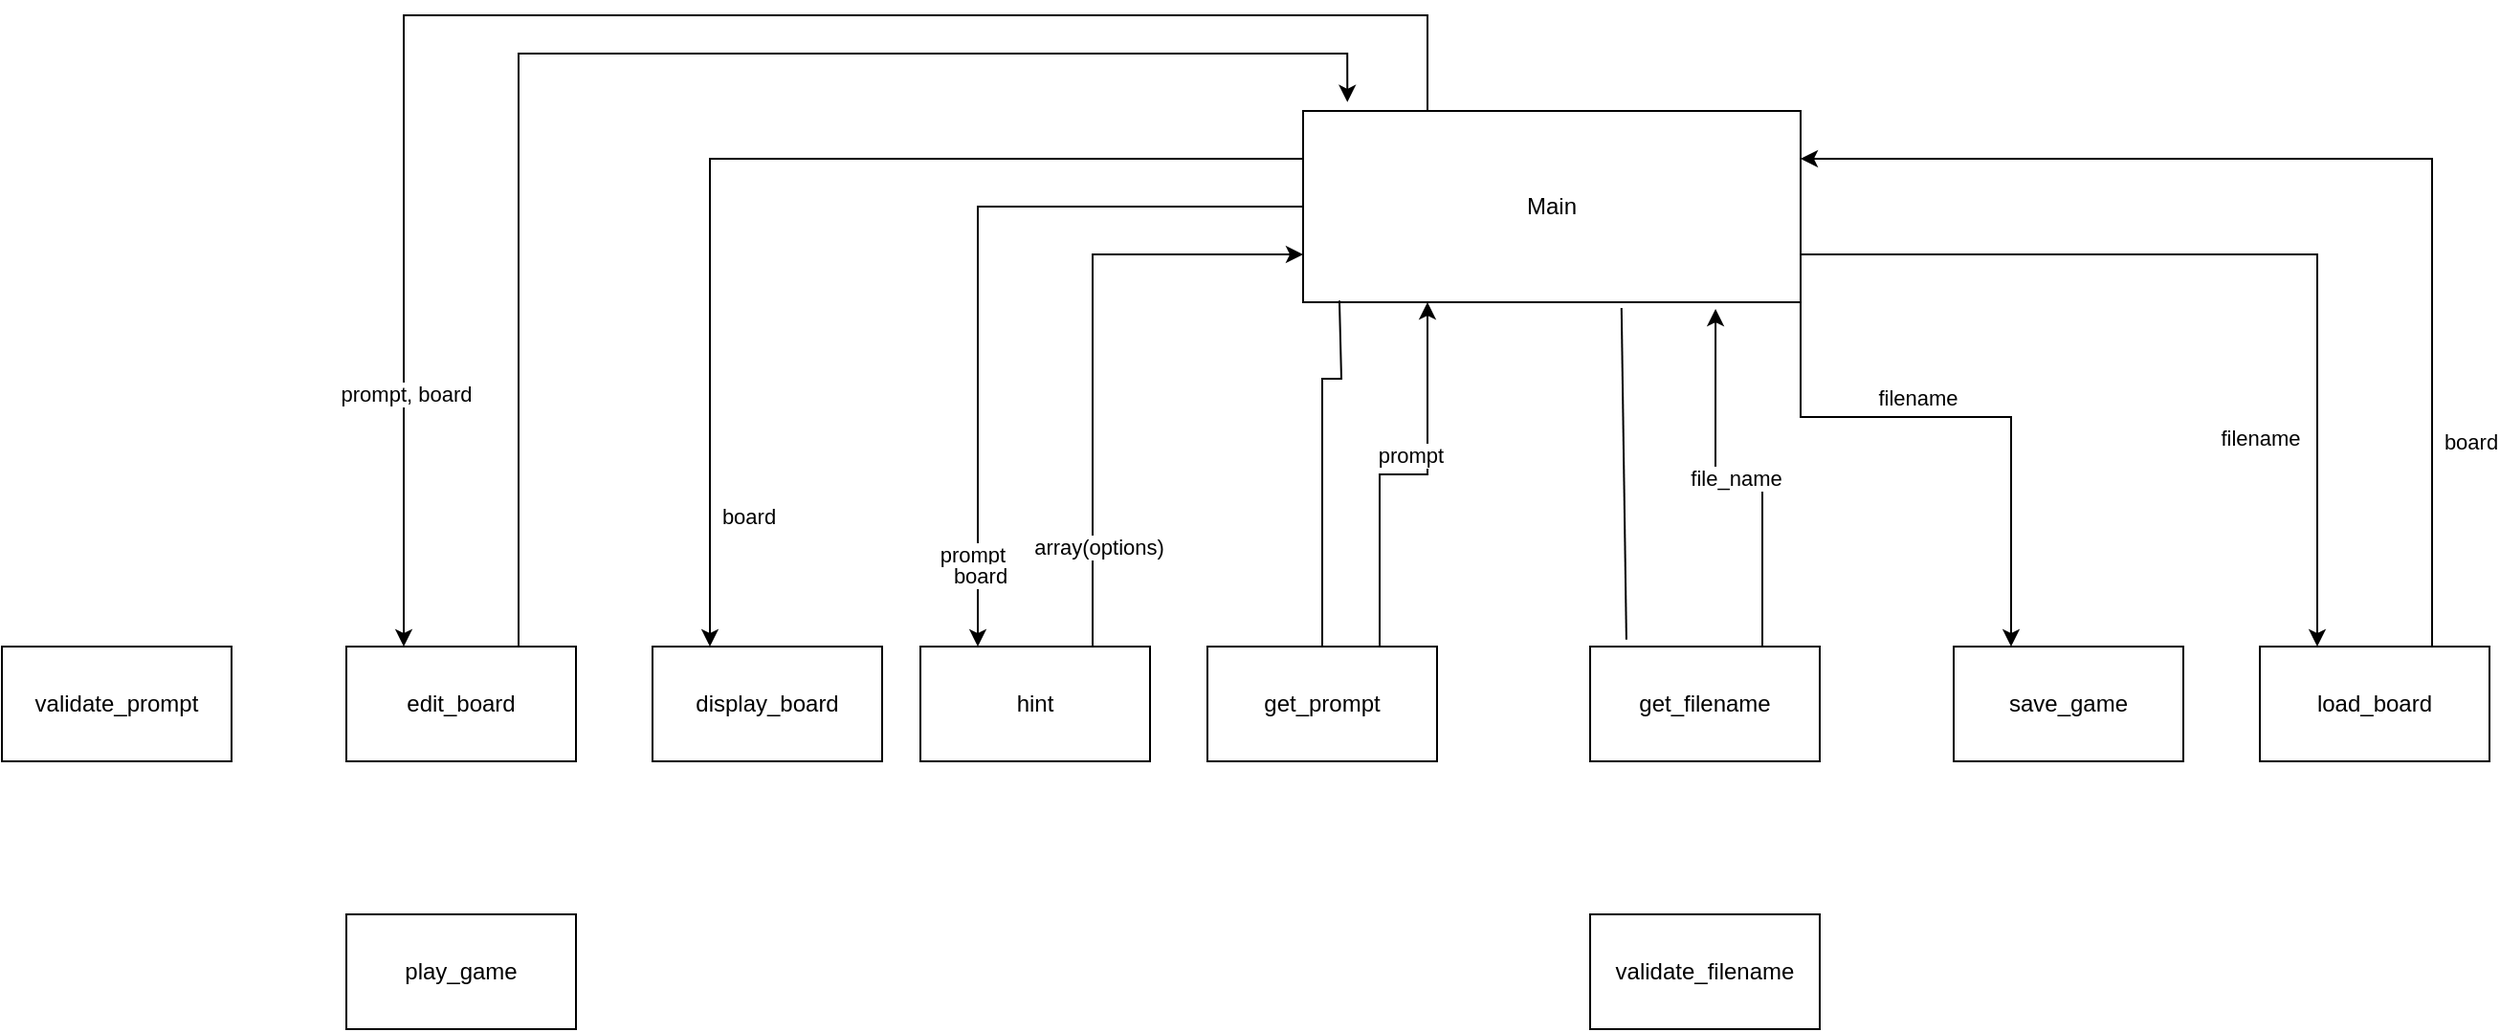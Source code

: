 <mxfile version="21.8.1" type="device">
  <diagram name="Page-1" id="B3XxmcfRc2w58lhSW3t0">
    <mxGraphModel dx="2311" dy="1748" grid="1" gridSize="10" guides="1" tooltips="1" connect="1" arrows="1" fold="1" page="1" pageScale="1" pageWidth="850" pageHeight="1100" math="0" shadow="0">
      <root>
        <mxCell id="0" />
        <mxCell id="1" parent="0" />
        <mxCell id="_PZLdivWwmrrmcJgCPUn-18" style="edgeStyle=orthogonalEdgeStyle;rounded=0;orthogonalLoop=1;jettySize=auto;html=1;exitX=1;exitY=1;exitDx=0;exitDy=0;entryX=0.25;entryY=0;entryDx=0;entryDy=0;" edge="1" parent="1" source="_PZLdivWwmrrmcJgCPUn-1" target="_PZLdivWwmrrmcJgCPUn-17">
          <mxGeometry relative="1" as="geometry">
            <Array as="points">
              <mxPoint x="440" y="60" />
              <mxPoint x="550" y="60" />
            </Array>
          </mxGeometry>
        </mxCell>
        <mxCell id="_PZLdivWwmrrmcJgCPUn-20" value="filename" style="edgeLabel;html=1;align=center;verticalAlign=middle;resizable=0;points=[];" vertex="1" connectable="0" parent="_PZLdivWwmrrmcJgCPUn-18">
          <mxGeometry x="-0.038" y="-3" relative="1" as="geometry">
            <mxPoint x="-19" y="-13" as="offset" />
          </mxGeometry>
        </mxCell>
        <mxCell id="_PZLdivWwmrrmcJgCPUn-28" style="edgeStyle=orthogonalEdgeStyle;rounded=0;orthogonalLoop=1;jettySize=auto;html=1;exitX=1;exitY=0.75;exitDx=0;exitDy=0;entryX=0.25;entryY=0;entryDx=0;entryDy=0;" edge="1" parent="1" source="_PZLdivWwmrrmcJgCPUn-1" target="_PZLdivWwmrrmcJgCPUn-22">
          <mxGeometry relative="1" as="geometry" />
        </mxCell>
        <mxCell id="_PZLdivWwmrrmcJgCPUn-29" value="filename" style="edgeLabel;html=1;align=center;verticalAlign=middle;resizable=0;points=[];" vertex="1" connectable="0" parent="_PZLdivWwmrrmcJgCPUn-28">
          <mxGeometry x="0.541" relative="1" as="geometry">
            <mxPoint x="-30" as="offset" />
          </mxGeometry>
        </mxCell>
        <mxCell id="_PZLdivWwmrrmcJgCPUn-31" style="edgeStyle=orthogonalEdgeStyle;rounded=0;orthogonalLoop=1;jettySize=auto;html=1;exitX=0;exitY=0.25;exitDx=0;exitDy=0;entryX=0.25;entryY=0;entryDx=0;entryDy=0;" edge="1" parent="1" source="_PZLdivWwmrrmcJgCPUn-1" target="_PZLdivWwmrrmcJgCPUn-21">
          <mxGeometry relative="1" as="geometry" />
        </mxCell>
        <mxCell id="_PZLdivWwmrrmcJgCPUn-32" value="board" style="edgeLabel;html=1;align=center;verticalAlign=middle;resizable=0;points=[];" vertex="1" connectable="0" parent="_PZLdivWwmrrmcJgCPUn-31">
          <mxGeometry x="0.758" y="-2" relative="1" as="geometry">
            <mxPoint x="22" as="offset" />
          </mxGeometry>
        </mxCell>
        <mxCell id="_PZLdivWwmrrmcJgCPUn-35" style="edgeStyle=orthogonalEdgeStyle;rounded=0;orthogonalLoop=1;jettySize=auto;html=1;exitX=0;exitY=0.5;exitDx=0;exitDy=0;entryX=0.25;entryY=0;entryDx=0;entryDy=0;" edge="1" parent="1" source="_PZLdivWwmrrmcJgCPUn-1" target="_PZLdivWwmrrmcJgCPUn-34">
          <mxGeometry relative="1" as="geometry" />
        </mxCell>
        <mxCell id="_PZLdivWwmrrmcJgCPUn-37" value="prompt" style="edgeLabel;html=1;align=center;verticalAlign=middle;resizable=0;points=[];" vertex="1" connectable="0" parent="_PZLdivWwmrrmcJgCPUn-35">
          <mxGeometry x="0.758" y="-3" relative="1" as="geometry">
            <mxPoint as="offset" />
          </mxGeometry>
        </mxCell>
        <mxCell id="_PZLdivWwmrrmcJgCPUn-38" value="board" style="edgeLabel;html=1;align=center;verticalAlign=middle;resizable=0;points=[];" vertex="1" connectable="0" parent="_PZLdivWwmrrmcJgCPUn-35">
          <mxGeometry x="0.812" y="1" relative="1" as="geometry">
            <mxPoint as="offset" />
          </mxGeometry>
        </mxCell>
        <mxCell id="_PZLdivWwmrrmcJgCPUn-45" style="edgeStyle=orthogonalEdgeStyle;rounded=0;orthogonalLoop=1;jettySize=auto;html=1;exitX=0.25;exitY=0;exitDx=0;exitDy=0;entryX=0.25;entryY=0;entryDx=0;entryDy=0;" edge="1" parent="1" source="_PZLdivWwmrrmcJgCPUn-1" target="_PZLdivWwmrrmcJgCPUn-41">
          <mxGeometry relative="1" as="geometry">
            <Array as="points">
              <mxPoint x="245" y="-150" />
              <mxPoint x="-290" y="-150" />
            </Array>
          </mxGeometry>
        </mxCell>
        <mxCell id="_PZLdivWwmrrmcJgCPUn-46" value="prompt, board" style="edgeLabel;html=1;align=center;verticalAlign=middle;resizable=0;points=[];" vertex="1" connectable="0" parent="_PZLdivWwmrrmcJgCPUn-45">
          <mxGeometry x="0.712" y="1" relative="1" as="geometry">
            <mxPoint as="offset" />
          </mxGeometry>
        </mxCell>
        <mxCell id="_PZLdivWwmrrmcJgCPUn-1" value="Main" style="rounded=0;whiteSpace=wrap;html=1;" vertex="1" parent="1">
          <mxGeometry x="180" y="-100" width="260" height="100" as="geometry" />
        </mxCell>
        <mxCell id="_PZLdivWwmrrmcJgCPUn-5" style="edgeStyle=orthogonalEdgeStyle;rounded=0;orthogonalLoop=1;jettySize=auto;html=1;exitX=0.75;exitY=0;exitDx=0;exitDy=0;entryX=0.25;entryY=1;entryDx=0;entryDy=0;" edge="1" parent="1" source="_PZLdivWwmrrmcJgCPUn-2" target="_PZLdivWwmrrmcJgCPUn-1">
          <mxGeometry relative="1" as="geometry" />
        </mxCell>
        <mxCell id="_PZLdivWwmrrmcJgCPUn-10" value="prompt" style="edgeLabel;html=1;align=center;verticalAlign=middle;resizable=0;points=[];" vertex="1" connectable="0" parent="_PZLdivWwmrrmcJgCPUn-5">
          <mxGeometry x="0.033" y="6" relative="1" as="geometry">
            <mxPoint y="-4" as="offset" />
          </mxGeometry>
        </mxCell>
        <mxCell id="_PZLdivWwmrrmcJgCPUn-2" value="get_prompt" style="rounded=0;whiteSpace=wrap;html=1;" vertex="1" parent="1">
          <mxGeometry x="130" y="180" width="120" height="60" as="geometry" />
        </mxCell>
        <mxCell id="_PZLdivWwmrrmcJgCPUn-8" value="" style="endArrow=none;html=1;rounded=0;entryX=0.073;entryY=0.991;entryDx=0;entryDy=0;exitX=0.5;exitY=0;exitDx=0;exitDy=0;entryPerimeter=0;" edge="1" parent="1" source="_PZLdivWwmrrmcJgCPUn-2" target="_PZLdivWwmrrmcJgCPUn-1">
          <mxGeometry width="50" height="50" relative="1" as="geometry">
            <mxPoint x="400" y="360" as="sourcePoint" />
            <mxPoint x="450" y="310" as="targetPoint" />
            <Array as="points">
              <mxPoint x="190" y="120" />
              <mxPoint x="190" y="40" />
              <mxPoint x="200" y="40" />
            </Array>
          </mxGeometry>
        </mxCell>
        <mxCell id="_PZLdivWwmrrmcJgCPUn-12" style="edgeStyle=orthogonalEdgeStyle;rounded=0;orthogonalLoop=1;jettySize=auto;html=1;exitX=0.75;exitY=0;exitDx=0;exitDy=0;entryX=0.829;entryY=1.035;entryDx=0;entryDy=0;entryPerimeter=0;" edge="1" parent="1" source="_PZLdivWwmrrmcJgCPUn-14" target="_PZLdivWwmrrmcJgCPUn-1">
          <mxGeometry relative="1" as="geometry">
            <mxPoint x="420" y="10" as="targetPoint" />
          </mxGeometry>
        </mxCell>
        <mxCell id="_PZLdivWwmrrmcJgCPUn-13" value="file_name" style="edgeLabel;html=1;align=center;verticalAlign=middle;resizable=0;points=[];" vertex="1" connectable="0" parent="_PZLdivWwmrrmcJgCPUn-12">
          <mxGeometry x="0.033" y="6" relative="1" as="geometry">
            <mxPoint y="-4" as="offset" />
          </mxGeometry>
        </mxCell>
        <mxCell id="_PZLdivWwmrrmcJgCPUn-14" value="get_filename" style="rounded=0;whiteSpace=wrap;html=1;" vertex="1" parent="1">
          <mxGeometry x="330" y="180" width="120" height="60" as="geometry" />
        </mxCell>
        <mxCell id="_PZLdivWwmrrmcJgCPUn-16" value="" style="endArrow=none;html=1;rounded=0;entryX=0.64;entryY=1.03;entryDx=0;entryDy=0;exitX=0.158;exitY=-0.061;exitDx=0;exitDy=0;exitPerimeter=0;entryPerimeter=0;" edge="1" parent="1" source="_PZLdivWwmrrmcJgCPUn-14" target="_PZLdivWwmrrmcJgCPUn-1">
          <mxGeometry width="50" height="50" relative="1" as="geometry">
            <mxPoint x="230" y="260" as="sourcePoint" />
            <mxPoint x="280" y="210" as="targetPoint" />
          </mxGeometry>
        </mxCell>
        <mxCell id="_PZLdivWwmrrmcJgCPUn-17" value="save_game" style="rounded=0;whiteSpace=wrap;html=1;" vertex="1" parent="1">
          <mxGeometry x="520" y="180" width="120" height="60" as="geometry" />
        </mxCell>
        <mxCell id="_PZLdivWwmrrmcJgCPUn-21" value="display_board" style="rounded=0;whiteSpace=wrap;html=1;" vertex="1" parent="1">
          <mxGeometry x="-160" y="180" width="120" height="60" as="geometry" />
        </mxCell>
        <mxCell id="_PZLdivWwmrrmcJgCPUn-27" style="edgeStyle=orthogonalEdgeStyle;rounded=0;orthogonalLoop=1;jettySize=auto;html=1;exitX=0.75;exitY=0;exitDx=0;exitDy=0;entryX=1;entryY=0.25;entryDx=0;entryDy=0;" edge="1" parent="1" source="_PZLdivWwmrrmcJgCPUn-22" target="_PZLdivWwmrrmcJgCPUn-1">
          <mxGeometry relative="1" as="geometry" />
        </mxCell>
        <mxCell id="_PZLdivWwmrrmcJgCPUn-30" value="board" style="edgeLabel;html=1;align=center;verticalAlign=middle;resizable=0;points=[];" vertex="1" connectable="0" parent="_PZLdivWwmrrmcJgCPUn-27">
          <mxGeometry x="-0.633" y="-3" relative="1" as="geometry">
            <mxPoint x="17" as="offset" />
          </mxGeometry>
        </mxCell>
        <mxCell id="_PZLdivWwmrrmcJgCPUn-22" value="load_board" style="rounded=0;whiteSpace=wrap;html=1;" vertex="1" parent="1">
          <mxGeometry x="680" y="180" width="120" height="60" as="geometry" />
        </mxCell>
        <mxCell id="_PZLdivWwmrrmcJgCPUn-36" style="edgeStyle=orthogonalEdgeStyle;rounded=0;orthogonalLoop=1;jettySize=auto;html=1;exitX=0.75;exitY=0;exitDx=0;exitDy=0;entryX=0;entryY=0.75;entryDx=0;entryDy=0;" edge="1" parent="1" source="_PZLdivWwmrrmcJgCPUn-34" target="_PZLdivWwmrrmcJgCPUn-1">
          <mxGeometry relative="1" as="geometry" />
        </mxCell>
        <mxCell id="_PZLdivWwmrrmcJgCPUn-40" value="array(options)" style="edgeLabel;html=1;align=center;verticalAlign=middle;resizable=0;points=[];" vertex="1" connectable="0" parent="_PZLdivWwmrrmcJgCPUn-36">
          <mxGeometry x="-0.668" y="-3" relative="1" as="geometry">
            <mxPoint as="offset" />
          </mxGeometry>
        </mxCell>
        <mxCell id="_PZLdivWwmrrmcJgCPUn-34" value="hint" style="rounded=0;whiteSpace=wrap;html=1;" vertex="1" parent="1">
          <mxGeometry x="-20" y="180" width="120" height="60" as="geometry" />
        </mxCell>
        <mxCell id="_PZLdivWwmrrmcJgCPUn-41" value="edit_board" style="rounded=0;whiteSpace=wrap;html=1;" vertex="1" parent="1">
          <mxGeometry x="-320" y="180" width="120" height="60" as="geometry" />
        </mxCell>
        <mxCell id="_PZLdivWwmrrmcJgCPUn-44" style="edgeStyle=orthogonalEdgeStyle;rounded=0;orthogonalLoop=1;jettySize=auto;html=1;exitX=0.75;exitY=0;exitDx=0;exitDy=0;entryX=0.089;entryY=-0.046;entryDx=0;entryDy=0;entryPerimeter=0;" edge="1" parent="1" source="_PZLdivWwmrrmcJgCPUn-41" target="_PZLdivWwmrrmcJgCPUn-1">
          <mxGeometry relative="1" as="geometry">
            <Array as="points">
              <mxPoint x="-230" y="-130" />
              <mxPoint x="203" y="-130" />
            </Array>
          </mxGeometry>
        </mxCell>
        <mxCell id="_PZLdivWwmrrmcJgCPUn-47" value="validate_prompt" style="rounded=0;whiteSpace=wrap;html=1;" vertex="1" parent="1">
          <mxGeometry x="-500" y="180" width="120" height="60" as="geometry" />
        </mxCell>
        <mxCell id="_PZLdivWwmrrmcJgCPUn-48" value="play_game" style="rounded=0;whiteSpace=wrap;html=1;" vertex="1" parent="1">
          <mxGeometry x="-320" y="320" width="120" height="60" as="geometry" />
        </mxCell>
        <mxCell id="_PZLdivWwmrrmcJgCPUn-49" value="validate_filename" style="rounded=0;whiteSpace=wrap;html=1;" vertex="1" parent="1">
          <mxGeometry x="330" y="320" width="120" height="60" as="geometry" />
        </mxCell>
      </root>
    </mxGraphModel>
  </diagram>
</mxfile>
